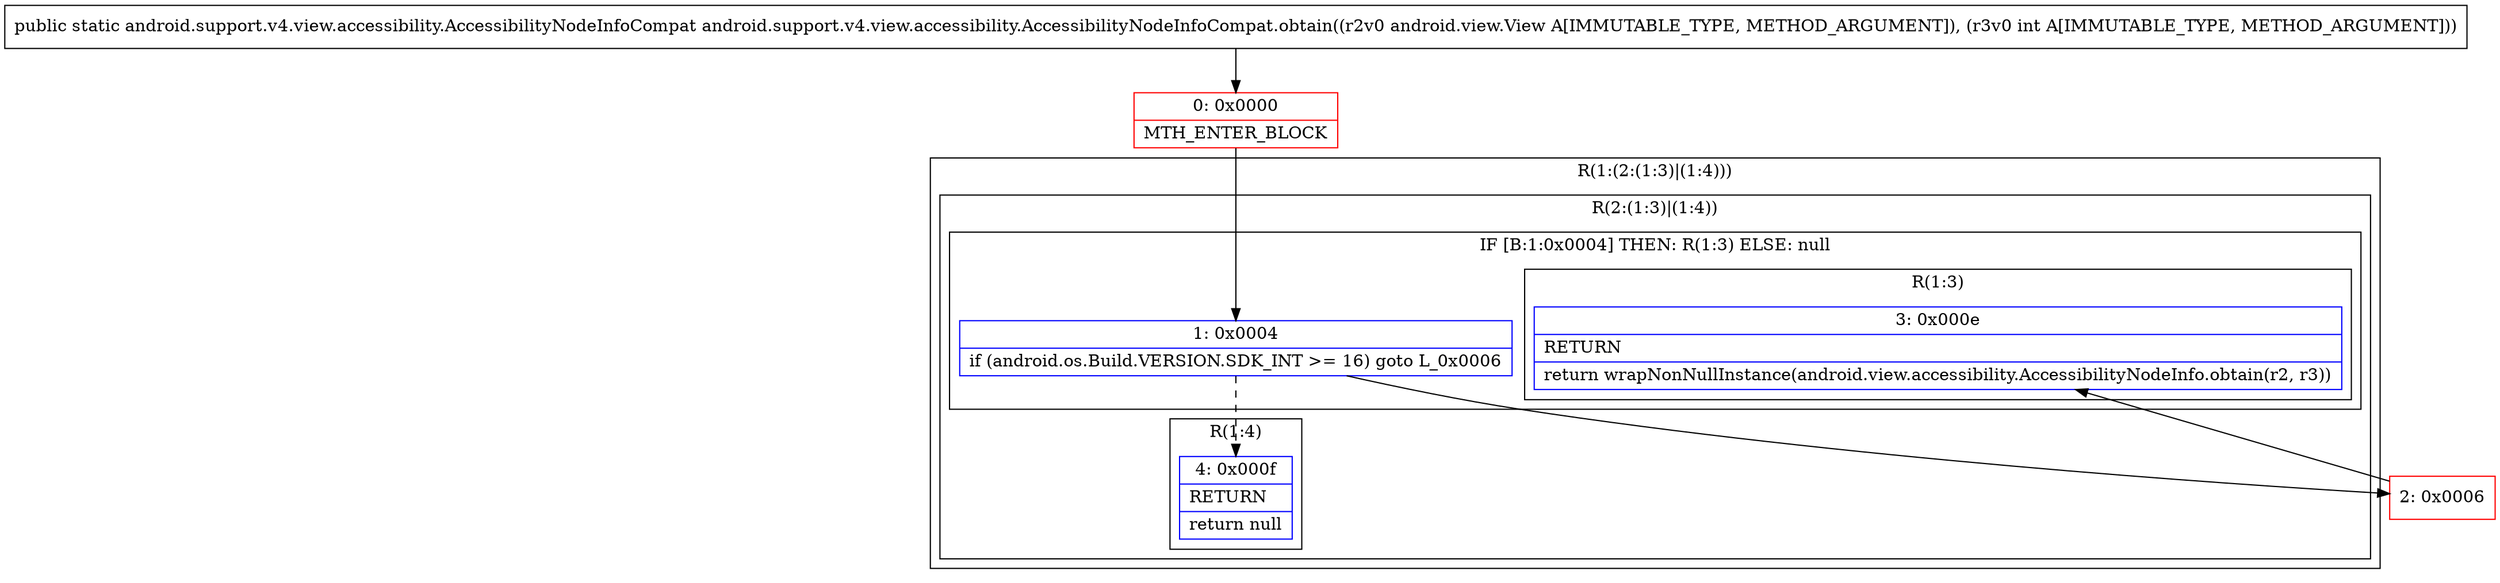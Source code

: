 digraph "CFG forandroid.support.v4.view.accessibility.AccessibilityNodeInfoCompat.obtain(Landroid\/view\/View;I)Landroid\/support\/v4\/view\/accessibility\/AccessibilityNodeInfoCompat;" {
subgraph cluster_Region_478734717 {
label = "R(1:(2:(1:3)|(1:4)))";
node [shape=record,color=blue];
subgraph cluster_Region_377768350 {
label = "R(2:(1:3)|(1:4))";
node [shape=record,color=blue];
subgraph cluster_IfRegion_2053723376 {
label = "IF [B:1:0x0004] THEN: R(1:3) ELSE: null";
node [shape=record,color=blue];
Node_1 [shape=record,label="{1\:\ 0x0004|if (android.os.Build.VERSION.SDK_INT \>= 16) goto L_0x0006\l}"];
subgraph cluster_Region_821451643 {
label = "R(1:3)";
node [shape=record,color=blue];
Node_3 [shape=record,label="{3\:\ 0x000e|RETURN\l|return wrapNonNullInstance(android.view.accessibility.AccessibilityNodeInfo.obtain(r2, r3))\l}"];
}
}
subgraph cluster_Region_1810796313 {
label = "R(1:4)";
node [shape=record,color=blue];
Node_4 [shape=record,label="{4\:\ 0x000f|RETURN\l|return null\l}"];
}
}
}
Node_0 [shape=record,color=red,label="{0\:\ 0x0000|MTH_ENTER_BLOCK\l}"];
Node_2 [shape=record,color=red,label="{2\:\ 0x0006}"];
MethodNode[shape=record,label="{public static android.support.v4.view.accessibility.AccessibilityNodeInfoCompat android.support.v4.view.accessibility.AccessibilityNodeInfoCompat.obtain((r2v0 android.view.View A[IMMUTABLE_TYPE, METHOD_ARGUMENT]), (r3v0 int A[IMMUTABLE_TYPE, METHOD_ARGUMENT])) }"];
MethodNode -> Node_0;
Node_1 -> Node_2;
Node_1 -> Node_4[style=dashed];
Node_0 -> Node_1;
Node_2 -> Node_3;
}

